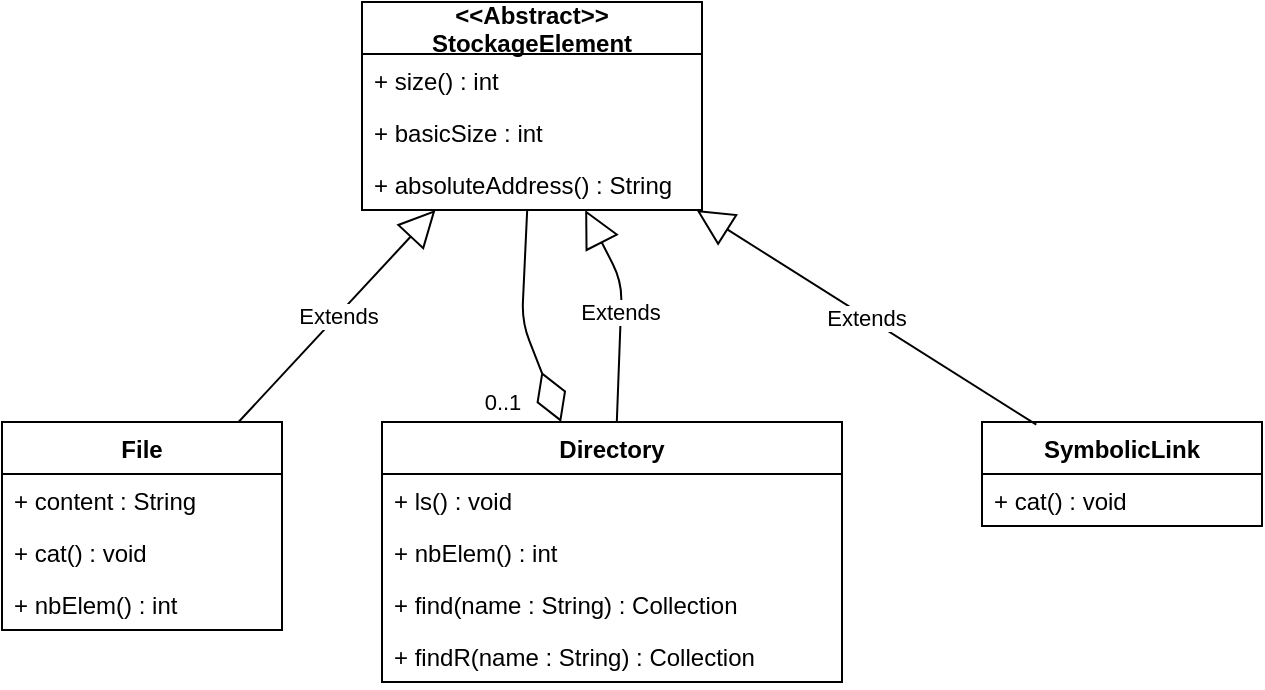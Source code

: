 <mxfile version="13.7.7" type="github">
  <diagram id="Jouf8wN471RFno2XZKNt" name="Page-1">
    <mxGraphModel dx="2035" dy="625" grid="1" gridSize="10" guides="1" tooltips="1" connect="1" arrows="1" fold="1" page="1" pageScale="1" pageWidth="850" pageHeight="1100" math="0" shadow="0">
      <root>
        <mxCell id="0" />
        <mxCell id="1" parent="0" />
        <mxCell id="a4DZ8j7uRJRlggTCPN5h-18" value="" style="endArrow=diamondThin;endFill=0;endSize=24;html=1;" edge="1" parent="1" source="a4DZ8j7uRJRlggTCPN5h-26" target="a4DZ8j7uRJRlggTCPN5h-12">
          <mxGeometry width="160" relative="1" as="geometry">
            <mxPoint x="240" y="430" as="sourcePoint" />
            <mxPoint x="400" y="430" as="targetPoint" />
            <Array as="points">
              <mxPoint x="240" y="380" />
            </Array>
          </mxGeometry>
        </mxCell>
        <mxCell id="a4DZ8j7uRJRlggTCPN5h-50" value="0..1" style="edgeLabel;html=1;align=center;verticalAlign=middle;resizable=0;points=[];" vertex="1" connectable="0" parent="a4DZ8j7uRJRlggTCPN5h-18">
          <mxGeometry x="0.752" relative="1" as="geometry">
            <mxPoint x="-24.49" y="2.96" as="offset" />
          </mxGeometry>
        </mxCell>
        <mxCell id="a4DZ8j7uRJRlggTCPN5h-27" value="Extends" style="endArrow=block;endSize=16;endFill=0;html=1;" edge="1" parent="1" source="a4DZ8j7uRJRlggTCPN5h-19" target="a4DZ8j7uRJRlggTCPN5h-26">
          <mxGeometry width="160" relative="1" as="geometry">
            <mxPoint x="100" y="330" as="sourcePoint" />
            <mxPoint x="110" y="305.5" as="targetPoint" />
          </mxGeometry>
        </mxCell>
        <mxCell id="a4DZ8j7uRJRlggTCPN5h-28" value="Extends" style="endArrow=block;endSize=16;endFill=0;html=1;" edge="1" parent="1" source="a4DZ8j7uRJRlggTCPN5h-12" target="a4DZ8j7uRJRlggTCPN5h-26">
          <mxGeometry width="160" relative="1" as="geometry">
            <mxPoint x="112.261" y="440" as="sourcePoint" />
            <mxPoint x="127.739" y="262" as="targetPoint" />
            <Array as="points">
              <mxPoint x="290" y="360" />
            </Array>
          </mxGeometry>
        </mxCell>
        <mxCell id="a4DZ8j7uRJRlggTCPN5h-19" value="File" style="swimlane;fontStyle=1;childLayout=stackLayout;horizontal=1;startSize=26;fillColor=none;horizontalStack=0;resizeParent=1;resizeParentMax=0;resizeLast=0;collapsible=1;marginBottom=0;" vertex="1" parent="1">
          <mxGeometry x="-20" y="430" width="140" height="104" as="geometry" />
        </mxCell>
        <mxCell id="a4DZ8j7uRJRlggTCPN5h-24" value="+ content : String" style="text;strokeColor=none;fillColor=none;align=left;verticalAlign=top;spacingLeft=4;spacingRight=4;overflow=hidden;rotatable=0;points=[[0,0.5],[1,0.5]];portConstraint=eastwest;" vertex="1" parent="a4DZ8j7uRJRlggTCPN5h-19">
          <mxGeometry y="26" width="140" height="26" as="geometry" />
        </mxCell>
        <mxCell id="a4DZ8j7uRJRlggTCPN5h-41" value="+ cat() : void" style="text;strokeColor=none;fillColor=none;align=left;verticalAlign=top;spacingLeft=4;spacingRight=4;overflow=hidden;rotatable=0;points=[[0,0.5],[1,0.5]];portConstraint=eastwest;" vertex="1" parent="a4DZ8j7uRJRlggTCPN5h-19">
          <mxGeometry y="52" width="140" height="26" as="geometry" />
        </mxCell>
        <mxCell id="a4DZ8j7uRJRlggTCPN5h-44" value="+ nbElem() : int" style="text;strokeColor=none;fillColor=none;align=left;verticalAlign=top;spacingLeft=4;spacingRight=4;overflow=hidden;rotatable=0;points=[[0,0.5],[1,0.5]];portConstraint=eastwest;" vertex="1" parent="a4DZ8j7uRJRlggTCPN5h-19">
          <mxGeometry y="78" width="140" height="26" as="geometry" />
        </mxCell>
        <mxCell id="a4DZ8j7uRJRlggTCPN5h-12" value="Directory" style="swimlane;fontStyle=1;childLayout=stackLayout;horizontal=1;startSize=26;fillColor=none;horizontalStack=0;resizeParent=1;resizeParentMax=0;resizeLast=0;collapsible=1;marginBottom=0;" vertex="1" parent="1">
          <mxGeometry x="170" y="430" width="230" height="130" as="geometry" />
        </mxCell>
        <mxCell id="a4DZ8j7uRJRlggTCPN5h-42" value="+ ls() : void" style="text;strokeColor=none;fillColor=none;align=left;verticalAlign=top;spacingLeft=4;spacingRight=4;overflow=hidden;rotatable=0;points=[[0,0.5],[1,0.5]];portConstraint=eastwest;" vertex="1" parent="a4DZ8j7uRJRlggTCPN5h-12">
          <mxGeometry y="26" width="230" height="26" as="geometry" />
        </mxCell>
        <mxCell id="a4DZ8j7uRJRlggTCPN5h-43" value="+ nbElem() : int" style="text;strokeColor=none;fillColor=none;align=left;verticalAlign=top;spacingLeft=4;spacingRight=4;overflow=hidden;rotatable=0;points=[[0,0.5],[1,0.5]];portConstraint=eastwest;" vertex="1" parent="a4DZ8j7uRJRlggTCPN5h-12">
          <mxGeometry y="52" width="230" height="26" as="geometry" />
        </mxCell>
        <mxCell id="a4DZ8j7uRJRlggTCPN5h-45" value="+ find(name : String) : Collection" style="text;strokeColor=none;fillColor=none;align=left;verticalAlign=top;spacingLeft=4;spacingRight=4;overflow=hidden;rotatable=0;points=[[0,0.5],[1,0.5]];portConstraint=eastwest;" vertex="1" parent="a4DZ8j7uRJRlggTCPN5h-12">
          <mxGeometry y="78" width="230" height="26" as="geometry" />
        </mxCell>
        <mxCell id="a4DZ8j7uRJRlggTCPN5h-47" value="+ findR(name : String) : Collection" style="text;strokeColor=none;fillColor=none;align=left;verticalAlign=top;spacingLeft=4;spacingRight=4;overflow=hidden;rotatable=0;points=[[0,0.5],[1,0.5]];portConstraint=eastwest;" vertex="1" parent="a4DZ8j7uRJRlggTCPN5h-12">
          <mxGeometry y="104" width="230" height="26" as="geometry" />
        </mxCell>
        <mxCell id="a4DZ8j7uRJRlggTCPN5h-29" value="Extends" style="endArrow=block;endSize=16;endFill=0;html=1;exitX=0.194;exitY=0.026;exitDx=0;exitDy=0;exitPerimeter=0;" edge="1" parent="1" source="a4DZ8j7uRJRlggTCPN5h-21" target="a4DZ8j7uRJRlggTCPN5h-26">
          <mxGeometry width="160" relative="1" as="geometry">
            <mxPoint x="250" y="440" as="sourcePoint" />
            <mxPoint x="250" y="342" as="targetPoint" />
          </mxGeometry>
        </mxCell>
        <mxCell id="a4DZ8j7uRJRlggTCPN5h-26" value="&lt;&lt;Abstract&gt;&gt;&#xa;StockageElement" style="swimlane;fontStyle=1;childLayout=stackLayout;horizontal=1;startSize=26;fillColor=none;horizontalStack=0;resizeParent=1;resizeParentMax=0;resizeLast=0;collapsible=1;marginBottom=0;" vertex="1" parent="1">
          <mxGeometry x="160" y="220" width="170" height="104" as="geometry" />
        </mxCell>
        <mxCell id="a4DZ8j7uRJRlggTCPN5h-37" value="+ size() : int" style="text;strokeColor=none;fillColor=none;align=left;verticalAlign=top;spacingLeft=4;spacingRight=4;overflow=hidden;rotatable=0;points=[[0,0.5],[1,0.5]];portConstraint=eastwest;" vertex="1" parent="a4DZ8j7uRJRlggTCPN5h-26">
          <mxGeometry y="26" width="170" height="26" as="geometry" />
        </mxCell>
        <mxCell id="a4DZ8j7uRJRlggTCPN5h-30" value="+ basicSize : int" style="text;strokeColor=none;fillColor=none;align=left;verticalAlign=top;spacingLeft=4;spacingRight=4;overflow=hidden;rotatable=0;points=[[0,0.5],[1,0.5]];portConstraint=eastwest;" vertex="1" parent="a4DZ8j7uRJRlggTCPN5h-26">
          <mxGeometry y="52" width="170" height="26" as="geometry" />
        </mxCell>
        <mxCell id="a4DZ8j7uRJRlggTCPN5h-38" value="+ absoluteAddress() : String" style="text;strokeColor=none;fillColor=none;align=left;verticalAlign=top;spacingLeft=4;spacingRight=4;overflow=hidden;rotatable=0;points=[[0,0.5],[1,0.5]];portConstraint=eastwest;" vertex="1" parent="a4DZ8j7uRJRlggTCPN5h-26">
          <mxGeometry y="78" width="170" height="26" as="geometry" />
        </mxCell>
        <mxCell id="a4DZ8j7uRJRlggTCPN5h-21" value="SymbolicLink" style="swimlane;fontStyle=1;childLayout=stackLayout;horizontal=1;startSize=26;fillColor=none;horizontalStack=0;resizeParent=1;resizeParentMax=0;resizeLast=0;collapsible=1;marginBottom=0;" vertex="1" parent="1">
          <mxGeometry x="470" y="430" width="140" height="52" as="geometry" />
        </mxCell>
        <mxCell id="a4DZ8j7uRJRlggTCPN5h-48" value="+ cat() : void" style="text;strokeColor=none;fillColor=none;align=left;verticalAlign=top;spacingLeft=4;spacingRight=4;overflow=hidden;rotatable=0;points=[[0,0.5],[1,0.5]];portConstraint=eastwest;" vertex="1" parent="a4DZ8j7uRJRlggTCPN5h-21">
          <mxGeometry y="26" width="140" height="26" as="geometry" />
        </mxCell>
      </root>
    </mxGraphModel>
  </diagram>
</mxfile>
